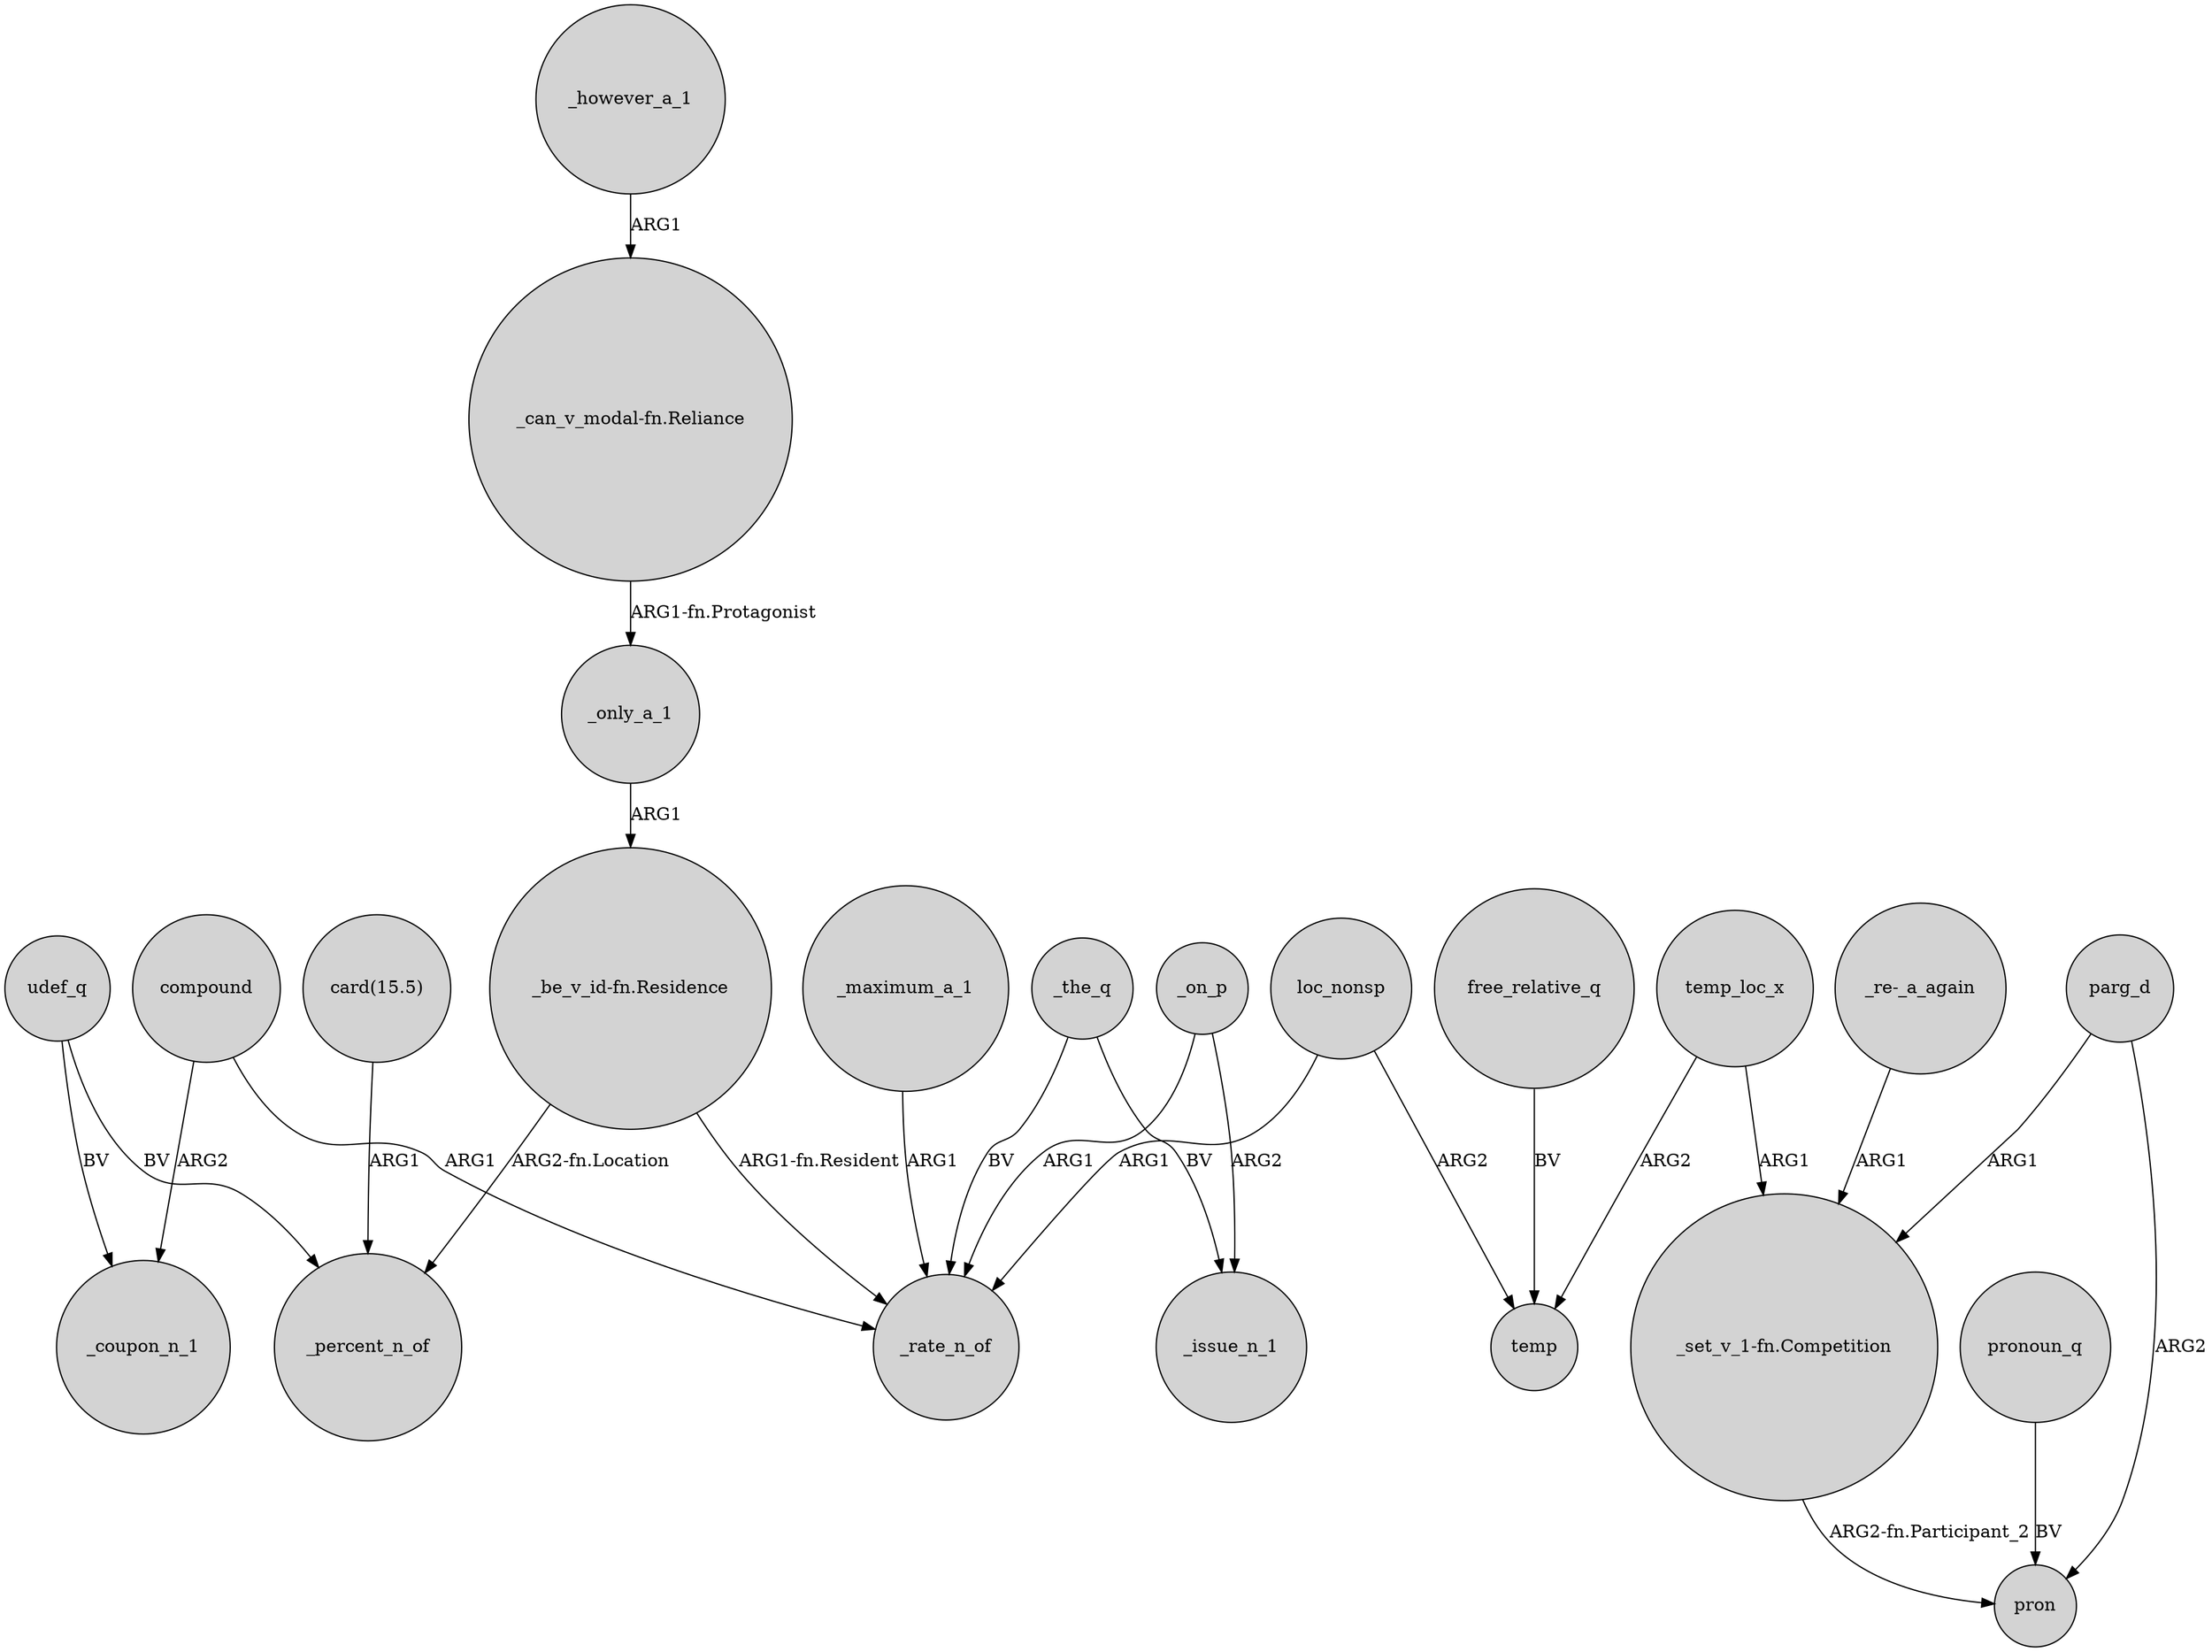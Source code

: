 digraph {
	node [shape=circle style=filled]
	compound -> _coupon_n_1 [label=ARG2]
	"_be_v_id-fn.Residence" -> _rate_n_of [label="ARG1-fn.Resident"]
	_only_a_1 -> "_be_v_id-fn.Residence" [label=ARG1]
	temp_loc_x -> temp [label=ARG2]
	"card(15.5)" -> _percent_n_of [label=ARG1]
	parg_d -> pron [label=ARG2]
	_maximum_a_1 -> _rate_n_of [label=ARG1]
	"_re-_a_again" -> "_set_v_1-fn.Competition" [label=ARG1]
	compound -> _rate_n_of [label=ARG1]
	loc_nonsp -> temp [label=ARG2]
	_the_q -> _rate_n_of [label=BV]
	pronoun_q -> pron [label=BV]
	udef_q -> _percent_n_of [label=BV]
	loc_nonsp -> _rate_n_of [label=ARG1]
	_on_p -> _issue_n_1 [label=ARG2]
	temp_loc_x -> "_set_v_1-fn.Competition" [label=ARG1]
	parg_d -> "_set_v_1-fn.Competition" [label=ARG1]
	"_set_v_1-fn.Competition" -> pron [label="ARG2-fn.Participant_2"]
	_on_p -> _rate_n_of [label=ARG1]
	free_relative_q -> temp [label=BV]
	"_be_v_id-fn.Residence" -> _percent_n_of [label="ARG2-fn.Location"]
	_however_a_1 -> "_can_v_modal-fn.Reliance" [label=ARG1]
	"_can_v_modal-fn.Reliance" -> _only_a_1 [label="ARG1-fn.Protagonist"]
	udef_q -> _coupon_n_1 [label=BV]
	_the_q -> _issue_n_1 [label=BV]
}

